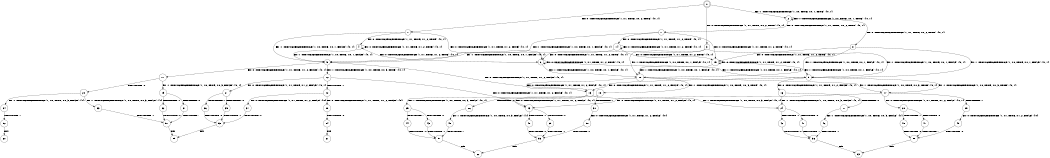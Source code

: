 digraph BCG {
size = "7, 10.5";
center = TRUE;
node [shape = circle];
0 [peripheries = 2];
0 -> 1 [label = "EX !0 !ATOMIC_EXCH_BRANCH (1, +1, TRUE, +0, 2, TRUE) !{0, 1}"];
0 -> 2 [label = "EX !1 !ATOMIC_EXCH_BRANCH (1, +0, TRUE, +0, 1, TRUE) !{0, 1}"];
0 -> 3 [label = "EX !0 !ATOMIC_EXCH_BRANCH (1, +1, TRUE, +0, 2, TRUE) !{0, 1}"];
1 -> 4 [label = "EX !0 !ATOMIC_EXCH_BRANCH (1, +1, TRUE, +1, 2, TRUE) !{0, 1}"];
1 -> 5 [label = "EX !1 !ATOMIC_EXCH_BRANCH (1, +0, TRUE, +0, 1, FALSE) !{0, 1}"];
1 -> 6 [label = "EX !0 !ATOMIC_EXCH_BRANCH (1, +1, TRUE, +1, 2, TRUE) !{0, 1}"];
2 -> 2 [label = "EX !1 !ATOMIC_EXCH_BRANCH (1, +0, TRUE, +0, 1, TRUE) !{0, 1}"];
2 -> 7 [label = "EX !0 !ATOMIC_EXCH_BRANCH (1, +1, TRUE, +0, 2, TRUE) !{0, 1}"];
2 -> 8 [label = "EX !0 !ATOMIC_EXCH_BRANCH (1, +1, TRUE, +0, 2, TRUE) !{0, 1}"];
3 -> 9 [label = "EX !1 !ATOMIC_EXCH_BRANCH (1, +0, TRUE, +0, 1, FALSE) !{0, 1}"];
3 -> 6 [label = "EX !0 !ATOMIC_EXCH_BRANCH (1, +1, TRUE, +1, 2, TRUE) !{0, 1}"];
3 -> 10 [label = "EX !1 !ATOMIC_EXCH_BRANCH (1, +0, TRUE, +0, 1, FALSE) !{0, 1}"];
4 -> 4 [label = "EX !0 !ATOMIC_EXCH_BRANCH (1, +1, TRUE, +1, 2, TRUE) !{0, 1}"];
4 -> 5 [label = "EX !1 !ATOMIC_EXCH_BRANCH (1, +0, TRUE, +0, 1, FALSE) !{0, 1}"];
4 -> 6 [label = "EX !0 !ATOMIC_EXCH_BRANCH (1, +1, TRUE, +1, 2, TRUE) !{0, 1}"];
5 -> 11 [label = "EX !0 !ATOMIC_EXCH_BRANCH (1, +1, TRUE, +1, 2, FALSE) !{0, 1}"];
5 -> 12 [label = "EX !1 !ATOMIC_EXCH_BRANCH (1, +0, TRUE, +0, 3, TRUE) !{0, 1}"];
5 -> 13 [label = "EX !0 !ATOMIC_EXCH_BRANCH (1, +1, TRUE, +1, 2, FALSE) !{0, 1}"];
6 -> 9 [label = "EX !1 !ATOMIC_EXCH_BRANCH (1, +0, TRUE, +0, 1, FALSE) !{0, 1}"];
6 -> 6 [label = "EX !0 !ATOMIC_EXCH_BRANCH (1, +1, TRUE, +1, 2, TRUE) !{0, 1}"];
6 -> 10 [label = "EX !1 !ATOMIC_EXCH_BRANCH (1, +0, TRUE, +0, 1, FALSE) !{0, 1}"];
7 -> 14 [label = "EX !0 !ATOMIC_EXCH_BRANCH (1, +1, TRUE, +1, 2, TRUE) !{0, 1}"];
7 -> 5 [label = "EX !1 !ATOMIC_EXCH_BRANCH (1, +0, TRUE, +0, 1, FALSE) !{0, 1}"];
7 -> 15 [label = "EX !0 !ATOMIC_EXCH_BRANCH (1, +1, TRUE, +1, 2, TRUE) !{0, 1}"];
8 -> 9 [label = "EX !1 !ATOMIC_EXCH_BRANCH (1, +0, TRUE, +0, 1, FALSE) !{0, 1}"];
8 -> 15 [label = "EX !0 !ATOMIC_EXCH_BRANCH (1, +1, TRUE, +1, 2, TRUE) !{0, 1}"];
8 -> 10 [label = "EX !1 !ATOMIC_EXCH_BRANCH (1, +0, TRUE, +0, 1, FALSE) !{0, 1}"];
9 -> 16 [label = "EX !0 !ATOMIC_EXCH_BRANCH (1, +1, TRUE, +1, 2, FALSE) !{0, 1}"];
9 -> 17 [label = "EX !1 !ATOMIC_EXCH_BRANCH (1, +0, TRUE, +0, 3, TRUE) !{0, 1}"];
9 -> 13 [label = "EX !0 !ATOMIC_EXCH_BRANCH (1, +1, TRUE, +1, 2, FALSE) !{0, 1}"];
10 -> 17 [label = "EX !1 !ATOMIC_EXCH_BRANCH (1, +0, TRUE, +0, 3, TRUE) !{0, 1}"];
10 -> 13 [label = "EX !0 !ATOMIC_EXCH_BRANCH (1, +1, TRUE, +1, 2, FALSE) !{0, 1}"];
10 -> 18 [label = "EX !1 !ATOMIC_EXCH_BRANCH (1, +0, TRUE, +0, 3, TRUE) !{0, 1}"];
11 -> 19 [label = "EX !1 !ATOMIC_EXCH_BRANCH (1, +0, TRUE, +0, 3, FALSE) !{0, 1}"];
11 -> 20 [label = "TERMINATE !0"];
12 -> 21 [label = "EX !0 !ATOMIC_EXCH_BRANCH (1, +1, TRUE, +1, 2, FALSE) !{0, 1}"];
12 -> 22 [label = "TERMINATE !1"];
12 -> 23 [label = "EX !0 !ATOMIC_EXCH_BRANCH (1, +1, TRUE, +1, 2, FALSE) !{0, 1}"];
13 -> 24 [label = "EX !1 !ATOMIC_EXCH_BRANCH (1, +0, TRUE, +0, 3, FALSE) !{0, 1}"];
13 -> 25 [label = "EX !1 !ATOMIC_EXCH_BRANCH (1, +0, TRUE, +0, 3, FALSE) !{0, 1}"];
13 -> 26 [label = "TERMINATE !0"];
14 -> 14 [label = "EX !0 !ATOMIC_EXCH_BRANCH (1, +1, TRUE, +1, 2, TRUE) !{0, 1}"];
14 -> 5 [label = "EX !1 !ATOMIC_EXCH_BRANCH (1, +0, TRUE, +0, 1, FALSE) !{0, 1}"];
14 -> 15 [label = "EX !0 !ATOMIC_EXCH_BRANCH (1, +1, TRUE, +1, 2, TRUE) !{0, 1}"];
15 -> 9 [label = "EX !1 !ATOMIC_EXCH_BRANCH (1, +0, TRUE, +0, 1, FALSE) !{0, 1}"];
15 -> 15 [label = "EX !0 !ATOMIC_EXCH_BRANCH (1, +1, TRUE, +1, 2, TRUE) !{0, 1}"];
15 -> 10 [label = "EX !1 !ATOMIC_EXCH_BRANCH (1, +0, TRUE, +0, 1, FALSE) !{0, 1}"];
16 -> 24 [label = "EX !1 !ATOMIC_EXCH_BRANCH (1, +0, TRUE, +0, 3, FALSE) !{0, 1}"];
16 -> 27 [label = "TERMINATE !0"];
17 -> 28 [label = "EX !0 !ATOMIC_EXCH_BRANCH (1, +1, TRUE, +1, 2, FALSE) !{0, 1}"];
17 -> 29 [label = "TERMINATE !1"];
17 -> 23 [label = "EX !0 !ATOMIC_EXCH_BRANCH (1, +1, TRUE, +1, 2, FALSE) !{0, 1}"];
18 -> 23 [label = "EX !0 !ATOMIC_EXCH_BRANCH (1, +1, TRUE, +1, 2, FALSE) !{0, 1}"];
18 -> 30 [label = "TERMINATE !1"];
19 -> 31 [label = "TERMINATE !0"];
19 -> 32 [label = "TERMINATE !1"];
20 -> 33 [label = "EX !1 !ATOMIC_EXCH_BRANCH (1, +0, TRUE, +0, 3, FALSE) !{1}"];
20 -> 34 [label = "EX !1 !ATOMIC_EXCH_BRANCH (1, +0, TRUE, +0, 3, FALSE) !{1}"];
21 -> 35 [label = "TERMINATE !0"];
21 -> 36 [label = "TERMINATE !1"];
22 -> 37 [label = "EX !0 !ATOMIC_EXCH_BRANCH (1, +1, TRUE, +1, 2, FALSE) !{0}"];
22 -> 38 [label = "EX !0 !ATOMIC_EXCH_BRANCH (1, +1, TRUE, +1, 2, FALSE) !{0}"];
23 -> 39 [label = "TERMINATE !0"];
23 -> 40 [label = "TERMINATE !1"];
24 -> 41 [label = "TERMINATE !0"];
24 -> 42 [label = "TERMINATE !1"];
25 -> 43 [label = "TERMINATE !0"];
25 -> 44 [label = "TERMINATE !1"];
26 -> 45 [label = "EX !1 !ATOMIC_EXCH_BRANCH (1, +0, TRUE, +0, 3, FALSE) !{1}"];
27 -> 46 [label = "EX !1 !ATOMIC_EXCH_BRANCH (1, +0, TRUE, +0, 3, FALSE) !{1}"];
28 -> 47 [label = "TERMINATE !0"];
28 -> 48 [label = "TERMINATE !1"];
29 -> 49 [label = "EX !0 !ATOMIC_EXCH_BRANCH (1, +1, TRUE, +1, 2, FALSE) !{0}"];
30 -> 50 [label = "EX !0 !ATOMIC_EXCH_BRANCH (1, +1, TRUE, +1, 2, FALSE) !{0}"];
31 -> 51 [label = "TERMINATE !1"];
32 -> 51 [label = "TERMINATE !0"];
33 -> 51 [label = "TERMINATE !1"];
34 -> 52 [label = "TERMINATE !1"];
35 -> 53 [label = "TERMINATE !1"];
36 -> 53 [label = "TERMINATE !0"];
37 -> 53 [label = "TERMINATE !0"];
38 -> 54 [label = "TERMINATE !0"];
39 -> 55 [label = "TERMINATE !1"];
40 -> 55 [label = "TERMINATE !0"];
41 -> 56 [label = "TERMINATE !1"];
42 -> 56 [label = "TERMINATE !0"];
43 -> 57 [label = "TERMINATE !1"];
44 -> 57 [label = "TERMINATE !0"];
45 -> 57 [label = "TERMINATE !1"];
46 -> 56 [label = "TERMINATE !1"];
47 -> 58 [label = "TERMINATE !1"];
48 -> 58 [label = "TERMINATE !0"];
49 -> 58 [label = "TERMINATE !0"];
50 -> 55 [label = "TERMINATE !0"];
51 -> 59 [label = "exit"];
52 -> 60 [label = "exit"];
53 -> 59 [label = "exit"];
54 -> 61 [label = "exit"];
55 -> 62 [label = "exit"];
56 -> 63 [label = "exit"];
57 -> 62 [label = "exit"];
58 -> 63 [label = "exit"];
}
